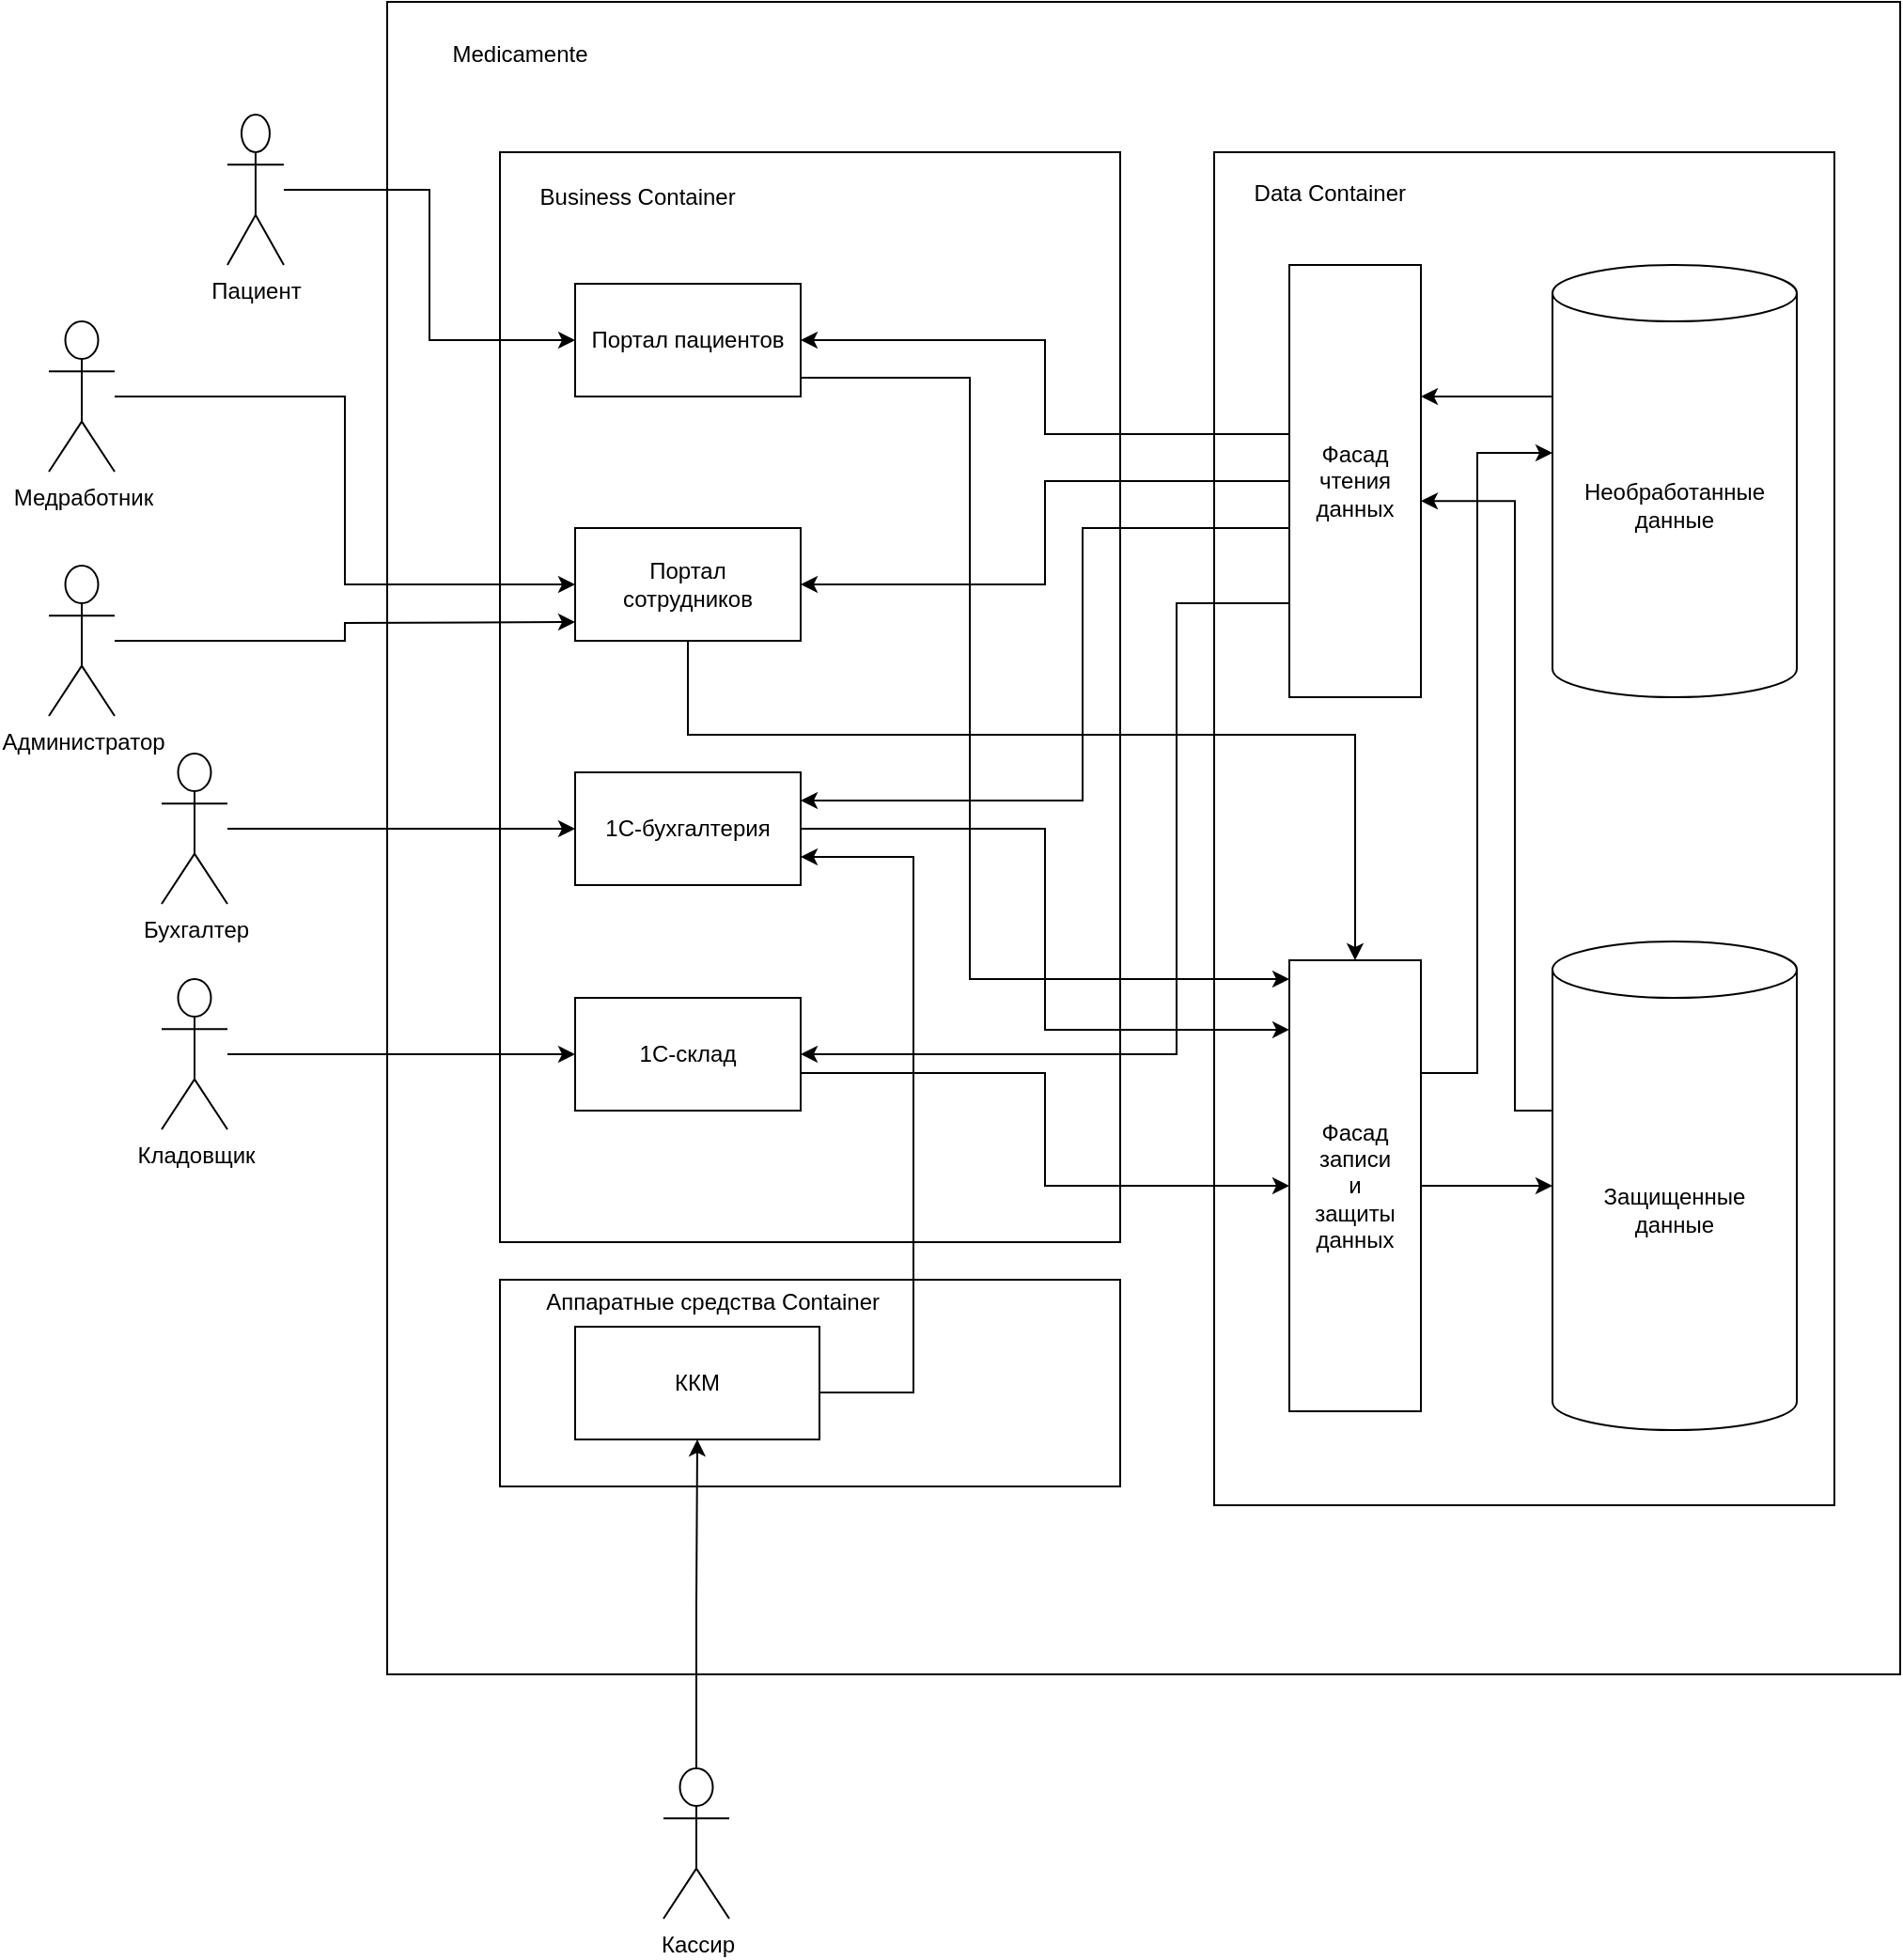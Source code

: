 <mxfile version="26.2.2">
  <diagram name="Page-1" id="CGTZmDQm4pQXepsmwuyZ">
    <mxGraphModel dx="1958" dy="1924" grid="1" gridSize="10" guides="1" tooltips="1" connect="1" arrows="1" fold="1" page="1" pageScale="1" pageWidth="850" pageHeight="1100" math="0" shadow="0">
      <root>
        <mxCell id="0" />
        <mxCell id="1" parent="0" />
        <mxCell id="5Xi3ZQD51UDlwHQSL6_M-1" value="Medicamente&amp;nbsp; &amp;nbsp; &amp;nbsp; &amp;nbsp; &amp;nbsp; &amp;nbsp; &amp;nbsp; &amp;nbsp; &amp;nbsp; &amp;nbsp; &amp;nbsp; &amp;nbsp; &amp;nbsp; &amp;nbsp; &amp;nbsp; &amp;nbsp; &amp;nbsp; &amp;nbsp; &amp;nbsp; &amp;nbsp; &amp;nbsp; &amp;nbsp; &amp;nbsp; &amp;nbsp; &amp;nbsp; &amp;nbsp; &amp;nbsp; &amp;nbsp; &amp;nbsp; &amp;nbsp; &amp;nbsp; &amp;nbsp; &amp;nbsp; &amp;nbsp; &amp;nbsp; &amp;nbsp; &amp;nbsp; &amp;nbsp; &amp;nbsp; &amp;nbsp; &amp;nbsp; &amp;nbsp; &amp;nbsp; &amp;nbsp; &amp;nbsp; &amp;nbsp; &amp;nbsp; &amp;nbsp; &amp;nbsp; &amp;nbsp; &amp;nbsp; &amp;nbsp; &amp;nbsp; &amp;nbsp; &amp;nbsp; &amp;nbsp; &amp;nbsp; &amp;nbsp; &amp;nbsp; &amp;nbsp; &amp;nbsp; &amp;nbsp; &amp;nbsp; &amp;nbsp; &amp;nbsp; &amp;nbsp; &amp;nbsp; &amp;nbsp; &amp;nbsp; &amp;nbsp; &amp;nbsp; &amp;nbsp; &amp;nbsp; &amp;nbsp; &amp;nbsp; &amp;nbsp; &amp;nbsp; &amp;nbsp; &amp;nbsp; &amp;nbsp; &amp;nbsp; &amp;nbsp; &amp;nbsp; &amp;nbsp; &amp;nbsp; &amp;nbsp; &amp;nbsp; &amp;nbsp; &amp;nbsp; &amp;nbsp; &amp;nbsp; &amp;nbsp; &amp;nbsp; &amp;nbsp; &amp;nbsp; &amp;nbsp; &amp;nbsp; &amp;nbsp; &amp;nbsp; &amp;nbsp;&lt;div&gt;&lt;br&gt;&lt;/div&gt;&lt;div&gt;&lt;br&gt;&lt;/div&gt;&lt;div&gt;&lt;br&gt;&lt;/div&gt;&lt;div&gt;&lt;br&gt;&lt;/div&gt;&lt;div&gt;&lt;br&gt;&lt;/div&gt;&lt;div&gt;&lt;br&gt;&lt;/div&gt;&lt;div&gt;&lt;br&gt;&lt;/div&gt;&lt;div&gt;&lt;br&gt;&lt;/div&gt;&lt;div&gt;&lt;br&gt;&lt;/div&gt;&lt;div&gt;&lt;br&gt;&lt;/div&gt;&lt;div&gt;&lt;br&gt;&lt;/div&gt;&lt;div&gt;&lt;br&gt;&lt;/div&gt;&lt;div&gt;&lt;br&gt;&lt;/div&gt;&lt;div&gt;&lt;br&gt;&lt;/div&gt;&lt;div&gt;&lt;br&gt;&lt;/div&gt;&lt;div&gt;&lt;br&gt;&lt;/div&gt;&lt;div&gt;&lt;br&gt;&lt;/div&gt;&lt;div&gt;&lt;br&gt;&lt;/div&gt;&lt;div&gt;&lt;br&gt;&lt;/div&gt;&lt;div&gt;&lt;br&gt;&lt;/div&gt;&lt;div&gt;&lt;br&gt;&lt;/div&gt;&lt;div&gt;&lt;br&gt;&lt;/div&gt;&lt;div&gt;&lt;br&gt;&lt;/div&gt;&lt;div&gt;&lt;br&gt;&lt;/div&gt;&lt;div&gt;&lt;br&gt;&lt;/div&gt;&lt;div&gt;&lt;br&gt;&lt;/div&gt;&lt;div&gt;&lt;br&gt;&lt;/div&gt;&lt;div&gt;&lt;br&gt;&lt;/div&gt;&lt;div&gt;&lt;br&gt;&lt;/div&gt;&lt;div&gt;&lt;br&gt;&lt;/div&gt;&lt;div&gt;&lt;br&gt;&lt;/div&gt;&lt;div&gt;&lt;br&gt;&lt;/div&gt;&lt;div&gt;&lt;br&gt;&lt;/div&gt;&lt;div&gt;&lt;br&gt;&lt;/div&gt;&lt;div&gt;&lt;br&gt;&lt;/div&gt;&lt;div&gt;&lt;br&gt;&lt;/div&gt;&lt;div&gt;&lt;br&gt;&lt;/div&gt;&lt;div&gt;&lt;br&gt;&lt;/div&gt;&lt;div&gt;&lt;br&gt;&lt;/div&gt;&lt;div&gt;&lt;br&gt;&lt;/div&gt;&lt;div&gt;&lt;br&gt;&lt;/div&gt;&lt;div&gt;&lt;br&gt;&lt;/div&gt;&lt;div&gt;&lt;br&gt;&lt;/div&gt;&lt;div&gt;&lt;br&gt;&lt;/div&gt;&lt;div&gt;&lt;br&gt;&lt;/div&gt;&lt;div&gt;&lt;br&gt;&lt;/div&gt;&lt;div&gt;&lt;br&gt;&lt;/div&gt;&lt;div&gt;&lt;br&gt;&lt;/div&gt;&lt;div&gt;&lt;br&gt;&lt;/div&gt;&lt;div&gt;&lt;br&gt;&lt;/div&gt;&lt;div&gt;&lt;br&gt;&lt;/div&gt;&lt;div&gt;&lt;br&gt;&lt;/div&gt;&lt;div&gt;&lt;br&gt;&lt;/div&gt;&lt;div&gt;&lt;br&gt;&lt;/div&gt;&lt;div&gt;&lt;br&gt;&lt;/div&gt;&lt;div&gt;&lt;br&gt;&lt;/div&gt;&lt;div&gt;&lt;br&gt;&lt;/div&gt;&lt;div&gt;&lt;br&gt;&lt;/div&gt;" style="rounded=0;whiteSpace=wrap;html=1;" vertex="1" parent="1">
          <mxGeometry x="10" y="-270" width="805" height="890" as="geometry" />
        </mxCell>
        <mxCell id="5Xi3ZQD51UDlwHQSL6_M-2" value="Data Container&amp;nbsp; &amp;nbsp; &amp;nbsp; &amp;nbsp; &amp;nbsp; &amp;nbsp; &amp;nbsp; &amp;nbsp; &amp;nbsp; &amp;nbsp; &amp;nbsp; &amp;nbsp; &amp;nbsp; &amp;nbsp; &amp;nbsp; &amp;nbsp; &amp;nbsp; &amp;nbsp; &amp;nbsp; &amp;nbsp; &amp;nbsp; &amp;nbsp; &amp;nbsp; &amp;nbsp; &amp;nbsp; &amp;nbsp; &amp;nbsp; &amp;nbsp; &amp;nbsp; &amp;nbsp; &amp;nbsp;&amp;nbsp;&lt;div&gt;&lt;br&gt;&lt;/div&gt;&lt;div&gt;&lt;br&gt;&lt;/div&gt;&lt;div&gt;&lt;br&gt;&lt;/div&gt;&lt;div&gt;&lt;br&gt;&lt;/div&gt;&lt;div&gt;&lt;br&gt;&lt;/div&gt;&lt;div&gt;&lt;br&gt;&lt;/div&gt;&lt;div&gt;&lt;br&gt;&lt;/div&gt;&lt;div&gt;&lt;br&gt;&lt;/div&gt;&lt;div&gt;&lt;br&gt;&lt;/div&gt;&lt;div&gt;&lt;br&gt;&lt;/div&gt;&lt;div&gt;&lt;br&gt;&lt;/div&gt;&lt;div&gt;&lt;br&gt;&lt;/div&gt;&lt;div&gt;&lt;br&gt;&lt;/div&gt;&lt;div&gt;&lt;br&gt;&lt;/div&gt;&lt;div&gt;&lt;br&gt;&lt;/div&gt;&lt;div&gt;&amp;nbsp; &amp;nbsp; &amp;nbsp; &amp;nbsp; &amp;nbsp; &amp;nbsp; &amp;nbsp; &amp;nbsp; &amp;nbsp; &amp;nbsp; &amp;nbsp; &amp;nbsp; &amp;nbsp; &amp;nbsp; &amp;nbsp; &amp;nbsp; &amp;nbsp; &amp;nbsp; &amp;nbsp; &amp;nbsp; &amp;nbsp; &amp;nbsp; &amp;nbsp; &amp;nbsp; &amp;nbsp; &amp;nbsp; &amp;nbsp; &amp;nbsp; &amp;nbsp; &amp;nbsp; &amp;nbsp; &amp;nbsp; &amp;nbsp;&amp;nbsp;&lt;div&gt;&lt;br&gt;&lt;/div&gt;&lt;div&gt;&lt;br&gt;&lt;/div&gt;&lt;div&gt;&lt;br&gt;&lt;/div&gt;&lt;div&gt;&lt;br&gt;&lt;/div&gt;&lt;div&gt;&lt;br&gt;&lt;/div&gt;&lt;div&gt;&lt;br&gt;&lt;/div&gt;&lt;div&gt;&lt;br&gt;&lt;/div&gt;&lt;div&gt;&lt;br&gt;&lt;/div&gt;&lt;div&gt;&lt;br&gt;&lt;/div&gt;&lt;div&gt;&lt;br&gt;&lt;/div&gt;&lt;div&gt;&lt;br&gt;&lt;/div&gt;&lt;div&gt;&lt;br&gt;&lt;/div&gt;&lt;div&gt;&lt;br&gt;&lt;/div&gt;&lt;div&gt;&lt;br&gt;&lt;/div&gt;&lt;div&gt;&lt;br&gt;&lt;/div&gt;&lt;div&gt;&lt;br&gt;&lt;/div&gt;&lt;div&gt;&lt;br&gt;&lt;/div&gt;&lt;div&gt;&lt;br&gt;&lt;/div&gt;&lt;div&gt;&lt;br&gt;&lt;/div&gt;&lt;div&gt;&lt;br&gt;&lt;/div&gt;&lt;div&gt;&lt;br&gt;&lt;/div&gt;&lt;div&gt;&lt;br&gt;&lt;/div&gt;&lt;div&gt;&lt;br&gt;&lt;/div&gt;&lt;div&gt;&lt;br&gt;&lt;/div&gt;&lt;div&gt;&lt;br&gt;&lt;/div&gt;&lt;div&gt;&lt;br&gt;&lt;/div&gt;&lt;div&gt;&lt;br&gt;&lt;/div&gt;&lt;div&gt;&lt;br&gt;&lt;/div&gt;&lt;div&gt;&lt;br&gt;&lt;/div&gt;&lt;div&gt;&lt;br&gt;&lt;/div&gt;&lt;div&gt;&lt;br&gt;&lt;/div&gt;&lt;/div&gt;" style="rounded=0;whiteSpace=wrap;html=1;" vertex="1" parent="1">
          <mxGeometry x="450" y="-190" width="330" height="720" as="geometry" />
        </mxCell>
        <mxCell id="5Xi3ZQD51UDlwHQSL6_M-4" value="Business Container&amp;nbsp; &amp;nbsp; &amp;nbsp; &amp;nbsp; &amp;nbsp; &amp;nbsp; &amp;nbsp; &amp;nbsp; &amp;nbsp; &amp;nbsp; &amp;nbsp; &amp;nbsp; &amp;nbsp; &amp;nbsp; &amp;nbsp; &amp;nbsp; &amp;nbsp; &amp;nbsp; &amp;nbsp; &amp;nbsp; &amp;nbsp; &amp;nbsp; &amp;nbsp; &amp;nbsp; &amp;nbsp; &amp;nbsp; &amp;nbsp; &amp;nbsp;&lt;div&gt;&lt;br&gt;&lt;/div&gt;&lt;div&gt;&lt;br&gt;&lt;/div&gt;&lt;div&gt;&lt;br&gt;&lt;/div&gt;&lt;div&gt;&lt;br&gt;&lt;/div&gt;&lt;div&gt;&lt;br&gt;&lt;/div&gt;&lt;div&gt;&lt;br&gt;&lt;/div&gt;&lt;div&gt;&lt;br&gt;&lt;/div&gt;&lt;div&gt;&lt;br&gt;&lt;/div&gt;&lt;div&gt;&lt;br&gt;&lt;/div&gt;&lt;div&gt;&lt;div&gt;&lt;br&gt;&lt;/div&gt;&lt;div&gt;&lt;br&gt;&lt;/div&gt;&lt;div&gt;&lt;br&gt;&lt;/div&gt;&lt;div&gt;&lt;br&gt;&lt;/div&gt;&lt;div&gt;&lt;br&gt;&lt;/div&gt;&lt;div&gt;&lt;br&gt;&lt;/div&gt;&lt;div&gt;&lt;br&gt;&lt;/div&gt;&lt;div&gt;&lt;br&gt;&lt;/div&gt;&lt;div&gt;&lt;br&gt;&lt;/div&gt;&lt;div&gt;&lt;br&gt;&lt;/div&gt;&lt;div&gt;&lt;br&gt;&lt;/div&gt;&lt;div&gt;&lt;br&gt;&lt;/div&gt;&lt;div&gt;&lt;br&gt;&lt;/div&gt;&lt;div&gt;&lt;br&gt;&lt;/div&gt;&lt;div&gt;&lt;br&gt;&lt;/div&gt;&lt;div&gt;&lt;br&gt;&lt;/div&gt;&lt;div&gt;&lt;br&gt;&lt;/div&gt;&lt;div&gt;&lt;br&gt;&lt;/div&gt;&lt;div&gt;&lt;br&gt;&lt;/div&gt;&lt;div&gt;&lt;br&gt;&lt;/div&gt;&lt;div&gt;&lt;br&gt;&lt;/div&gt;&lt;div&gt;&lt;br&gt;&lt;/div&gt;&lt;div&gt;&lt;br&gt;&lt;/div&gt;&lt;div&gt;&lt;br&gt;&lt;/div&gt;&lt;div&gt;&lt;br&gt;&lt;/div&gt;&lt;div&gt;&lt;br&gt;&lt;/div&gt;&lt;div&gt;&lt;br&gt;&lt;/div&gt;&lt;div&gt;&lt;br&gt;&lt;/div&gt;&lt;/div&gt;" style="rounded=0;whiteSpace=wrap;html=1;" vertex="1" parent="1">
          <mxGeometry x="70" y="-190" width="330" height="580" as="geometry" />
        </mxCell>
        <mxCell id="5Xi3ZQD51UDlwHQSL6_M-11" style="edgeStyle=orthogonalEdgeStyle;rounded=0;orthogonalLoop=1;jettySize=auto;html=1;" edge="1" parent="1" source="5Xi3ZQD51UDlwHQSL6_M-5" target="5Xi3ZQD51UDlwHQSL6_M-7">
          <mxGeometry relative="1" as="geometry">
            <Array as="points">
              <mxPoint x="590" y="-60" />
              <mxPoint x="590" y="-60" />
            </Array>
          </mxGeometry>
        </mxCell>
        <mxCell id="5Xi3ZQD51UDlwHQSL6_M-5" value="Необработанные&lt;div&gt;данные&lt;/div&gt;" style="shape=cylinder3;whiteSpace=wrap;html=1;boundedLbl=1;backgroundOutline=1;size=15;" vertex="1" parent="1">
          <mxGeometry x="630" y="-130" width="130" height="230" as="geometry" />
        </mxCell>
        <mxCell id="5Xi3ZQD51UDlwHQSL6_M-6" value="Защищенные&lt;div&gt;данные&lt;/div&gt;" style="shape=cylinder3;whiteSpace=wrap;html=1;boundedLbl=1;backgroundOutline=1;size=15;" vertex="1" parent="1">
          <mxGeometry x="630" y="230" width="130" height="260" as="geometry" />
        </mxCell>
        <mxCell id="5Xi3ZQD51UDlwHQSL6_M-51" style="edgeStyle=orthogonalEdgeStyle;rounded=0;orthogonalLoop=1;jettySize=auto;html=1;" edge="1" parent="1" source="5Xi3ZQD51UDlwHQSL6_M-7" target="5Xi3ZQD51UDlwHQSL6_M-14">
          <mxGeometry relative="1" as="geometry" />
        </mxCell>
        <mxCell id="5Xi3ZQD51UDlwHQSL6_M-52" style="edgeStyle=orthogonalEdgeStyle;rounded=0;orthogonalLoop=1;jettySize=auto;html=1;entryX=1;entryY=0.5;entryDx=0;entryDy=0;" edge="1" parent="1" source="5Xi3ZQD51UDlwHQSL6_M-7" target="5Xi3ZQD51UDlwHQSL6_M-13">
          <mxGeometry relative="1" as="geometry">
            <Array as="points">
              <mxPoint x="360" y="-40" />
              <mxPoint x="360" y="-90" />
            </Array>
          </mxGeometry>
        </mxCell>
        <mxCell id="5Xi3ZQD51UDlwHQSL6_M-53" style="edgeStyle=orthogonalEdgeStyle;rounded=0;orthogonalLoop=1;jettySize=auto;html=1;entryX=1;entryY=0.25;entryDx=0;entryDy=0;" edge="1" parent="1" source="5Xi3ZQD51UDlwHQSL6_M-7" target="5Xi3ZQD51UDlwHQSL6_M-15">
          <mxGeometry relative="1" as="geometry">
            <Array as="points">
              <mxPoint x="380" y="10" />
              <mxPoint x="380" y="155" />
            </Array>
          </mxGeometry>
        </mxCell>
        <mxCell id="5Xi3ZQD51UDlwHQSL6_M-54" style="edgeStyle=orthogonalEdgeStyle;rounded=0;orthogonalLoop=1;jettySize=auto;html=1;entryX=1;entryY=0.5;entryDx=0;entryDy=0;" edge="1" parent="1" source="5Xi3ZQD51UDlwHQSL6_M-7" target="5Xi3ZQD51UDlwHQSL6_M-16">
          <mxGeometry relative="1" as="geometry">
            <Array as="points">
              <mxPoint x="430" y="50" />
              <mxPoint x="430" y="290" />
            </Array>
          </mxGeometry>
        </mxCell>
        <mxCell id="5Xi3ZQD51UDlwHQSL6_M-7" value="Фасад&lt;div&gt;чтения&lt;/div&gt;&lt;div&gt;данных&lt;/div&gt;" style="rounded=0;whiteSpace=wrap;html=1;" vertex="1" parent="1">
          <mxGeometry x="490" y="-130" width="70" height="230" as="geometry" />
        </mxCell>
        <mxCell id="5Xi3ZQD51UDlwHQSL6_M-9" style="edgeStyle=orthogonalEdgeStyle;rounded=0;orthogonalLoop=1;jettySize=auto;html=1;" edge="1" parent="1" source="5Xi3ZQD51UDlwHQSL6_M-8" target="5Xi3ZQD51UDlwHQSL6_M-5">
          <mxGeometry relative="1" as="geometry">
            <Array as="points">
              <mxPoint x="590" y="300" />
              <mxPoint x="590" y="-30" />
            </Array>
          </mxGeometry>
        </mxCell>
        <mxCell id="5Xi3ZQD51UDlwHQSL6_M-10" style="edgeStyle=orthogonalEdgeStyle;rounded=0;orthogonalLoop=1;jettySize=auto;html=1;" edge="1" parent="1" source="5Xi3ZQD51UDlwHQSL6_M-8" target="5Xi3ZQD51UDlwHQSL6_M-6">
          <mxGeometry relative="1" as="geometry" />
        </mxCell>
        <mxCell id="5Xi3ZQD51UDlwHQSL6_M-8" value="Фасад&lt;div&gt;записи&lt;/div&gt;&lt;div&gt;и&lt;/div&gt;&lt;div&gt;защиты&lt;/div&gt;&lt;div&gt;данных&lt;/div&gt;" style="rounded=0;whiteSpace=wrap;html=1;" vertex="1" parent="1">
          <mxGeometry x="490" y="240" width="70" height="240" as="geometry" />
        </mxCell>
        <mxCell id="5Xi3ZQD51UDlwHQSL6_M-12" style="edgeStyle=orthogonalEdgeStyle;rounded=0;orthogonalLoop=1;jettySize=auto;html=1;entryX=1;entryY=0.546;entryDx=0;entryDy=0;entryPerimeter=0;" edge="1" parent="1" source="5Xi3ZQD51UDlwHQSL6_M-6" target="5Xi3ZQD51UDlwHQSL6_M-7">
          <mxGeometry relative="1" as="geometry">
            <Array as="points">
              <mxPoint x="610" y="320" />
              <mxPoint x="610" y="-4" />
            </Array>
          </mxGeometry>
        </mxCell>
        <mxCell id="5Xi3ZQD51UDlwHQSL6_M-13" value="Портал пациентов" style="rounded=0;whiteSpace=wrap;html=1;" vertex="1" parent="1">
          <mxGeometry x="110" y="-120" width="120" height="60" as="geometry" />
        </mxCell>
        <mxCell id="5Xi3ZQD51UDlwHQSL6_M-58" style="edgeStyle=orthogonalEdgeStyle;rounded=0;orthogonalLoop=1;jettySize=auto;html=1;" edge="1" parent="1" source="5Xi3ZQD51UDlwHQSL6_M-14" target="5Xi3ZQD51UDlwHQSL6_M-8">
          <mxGeometry relative="1" as="geometry">
            <Array as="points">
              <mxPoint x="170" y="120" />
              <mxPoint x="525" y="120" />
            </Array>
          </mxGeometry>
        </mxCell>
        <mxCell id="5Xi3ZQD51UDlwHQSL6_M-14" value="Портал&lt;div&gt;сотрудников&lt;/div&gt;" style="rounded=0;whiteSpace=wrap;html=1;" vertex="1" parent="1">
          <mxGeometry x="110" y="10" width="120" height="60" as="geometry" />
        </mxCell>
        <mxCell id="5Xi3ZQD51UDlwHQSL6_M-15" value="1С-бухгалтерия" style="rounded=0;whiteSpace=wrap;html=1;" vertex="1" parent="1">
          <mxGeometry x="110" y="140" width="120" height="60" as="geometry" />
        </mxCell>
        <mxCell id="5Xi3ZQD51UDlwHQSL6_M-55" style="edgeStyle=orthogonalEdgeStyle;rounded=0;orthogonalLoop=1;jettySize=auto;html=1;" edge="1" parent="1" source="5Xi3ZQD51UDlwHQSL6_M-16" target="5Xi3ZQD51UDlwHQSL6_M-8">
          <mxGeometry relative="1" as="geometry">
            <Array as="points">
              <mxPoint x="360" y="300" />
              <mxPoint x="360" y="360" />
            </Array>
          </mxGeometry>
        </mxCell>
        <mxCell id="5Xi3ZQD51UDlwHQSL6_M-16" value="1С-склад" style="rounded=0;whiteSpace=wrap;html=1;" vertex="1" parent="1">
          <mxGeometry x="110" y="260" width="120" height="60" as="geometry" />
        </mxCell>
        <mxCell id="5Xi3ZQD51UDlwHQSL6_M-18" value="Кассир" style="shape=umlActor;verticalLabelPosition=bottom;verticalAlign=top;html=1;outlineConnect=0;" vertex="1" parent="1">
          <mxGeometry x="157" y="670" width="35" height="80" as="geometry" />
        </mxCell>
        <mxCell id="5Xi3ZQD51UDlwHQSL6_M-20" value="&lt;div&gt;Аппаратные средства Container&amp;nbsp; &amp;nbsp; &amp;nbsp; &amp;nbsp; &amp;nbsp; &amp;nbsp; &amp;nbsp; &amp;nbsp; &amp;nbsp; &amp;nbsp; &amp;nbsp; &amp;nbsp; &amp;nbsp; &amp;nbsp; &amp;nbsp; &amp;nbsp;&lt;/div&gt;&lt;div&gt;&lt;br&gt;&lt;/div&gt;&lt;div&gt;&lt;br&gt;&lt;/div&gt;&lt;div&gt;&lt;br&gt;&lt;/div&gt;&lt;div&gt;&lt;br&gt;&lt;/div&gt;&lt;div&gt;&lt;br&gt;&lt;/div&gt;&lt;div&gt;&lt;br&gt;&lt;/div&gt;" style="rounded=0;whiteSpace=wrap;html=1;" vertex="1" parent="1">
          <mxGeometry x="70" y="410" width="330" height="110" as="geometry" />
        </mxCell>
        <mxCell id="5Xi3ZQD51UDlwHQSL6_M-17" value="ККМ" style="rounded=0;whiteSpace=wrap;html=1;" vertex="1" parent="1">
          <mxGeometry x="110" y="435" width="130" height="60" as="geometry" />
        </mxCell>
        <mxCell id="5Xi3ZQD51UDlwHQSL6_M-21" style="edgeStyle=orthogonalEdgeStyle;rounded=0;orthogonalLoop=1;jettySize=auto;html=1;entryX=0.5;entryY=1;entryDx=0;entryDy=0;" edge="1" parent="1" source="5Xi3ZQD51UDlwHQSL6_M-18" target="5Xi3ZQD51UDlwHQSL6_M-17">
          <mxGeometry relative="1" as="geometry" />
        </mxCell>
        <mxCell id="5Xi3ZQD51UDlwHQSL6_M-22" value="" style="endArrow=classic;html=1;rounded=0;exitX=0.515;exitY=0.545;exitDx=0;exitDy=0;exitPerimeter=0;entryX=1;entryY=0.75;entryDx=0;entryDy=0;" edge="1" parent="1" source="5Xi3ZQD51UDlwHQSL6_M-20" target="5Xi3ZQD51UDlwHQSL6_M-15">
          <mxGeometry width="50" height="50" relative="1" as="geometry">
            <mxPoint x="210" y="200" as="sourcePoint" />
            <mxPoint x="260" y="150" as="targetPoint" />
            <Array as="points">
              <mxPoint x="290" y="470" />
              <mxPoint x="290" y="185" />
            </Array>
          </mxGeometry>
        </mxCell>
        <mxCell id="5Xi3ZQD51UDlwHQSL6_M-30" style="edgeStyle=orthogonalEdgeStyle;rounded=0;orthogonalLoop=1;jettySize=auto;html=1;" edge="1" parent="1" source="5Xi3ZQD51UDlwHQSL6_M-26" target="5Xi3ZQD51UDlwHQSL6_M-15">
          <mxGeometry relative="1" as="geometry" />
        </mxCell>
        <mxCell id="5Xi3ZQD51UDlwHQSL6_M-26" value="Бухгалтер" style="shape=umlActor;verticalLabelPosition=bottom;verticalAlign=top;html=1;outlineConnect=0;" vertex="1" parent="1">
          <mxGeometry x="-110" y="130" width="35" height="80" as="geometry" />
        </mxCell>
        <mxCell id="5Xi3ZQD51UDlwHQSL6_M-31" value="Пациент" style="shape=umlActor;verticalLabelPosition=bottom;verticalAlign=top;html=1;outlineConnect=0;" vertex="1" parent="1">
          <mxGeometry x="-75" y="-210" width="30" height="80" as="geometry" />
        </mxCell>
        <mxCell id="5Xi3ZQD51UDlwHQSL6_M-40" style="edgeStyle=orthogonalEdgeStyle;rounded=0;orthogonalLoop=1;jettySize=auto;html=1;entryX=0;entryY=0.5;entryDx=0;entryDy=0;" edge="1" parent="1" source="5Xi3ZQD51UDlwHQSL6_M-33" target="5Xi3ZQD51UDlwHQSL6_M-14">
          <mxGeometry relative="1" as="geometry" />
        </mxCell>
        <mxCell id="5Xi3ZQD51UDlwHQSL6_M-33" value="Медработник" style="shape=umlActor;verticalLabelPosition=bottom;verticalAlign=top;html=1;outlineConnect=0;" vertex="1" parent="1">
          <mxGeometry x="-170" y="-100" width="35" height="80" as="geometry" />
        </mxCell>
        <mxCell id="5Xi3ZQD51UDlwHQSL6_M-37" value="Администратор" style="shape=umlActor;verticalLabelPosition=bottom;verticalAlign=top;html=1;outlineConnect=0;" vertex="1" parent="1">
          <mxGeometry x="-170" y="30" width="35" height="80" as="geometry" />
        </mxCell>
        <mxCell id="5Xi3ZQD51UDlwHQSL6_M-38" style="edgeStyle=orthogonalEdgeStyle;rounded=0;orthogonalLoop=1;jettySize=auto;html=1;" edge="1" parent="1" source="5Xi3ZQD51UDlwHQSL6_M-37">
          <mxGeometry relative="1" as="geometry">
            <mxPoint x="110" y="60" as="targetPoint" />
          </mxGeometry>
        </mxCell>
        <mxCell id="5Xi3ZQD51UDlwHQSL6_M-44" style="edgeStyle=orthogonalEdgeStyle;rounded=0;orthogonalLoop=1;jettySize=auto;html=1;entryX=0;entryY=0.5;entryDx=0;entryDy=0;" edge="1" parent="1" source="5Xi3ZQD51UDlwHQSL6_M-31" target="5Xi3ZQD51UDlwHQSL6_M-13">
          <mxGeometry relative="1" as="geometry" />
        </mxCell>
        <mxCell id="5Xi3ZQD51UDlwHQSL6_M-49" style="edgeStyle=orthogonalEdgeStyle;rounded=0;orthogonalLoop=1;jettySize=auto;html=1;entryX=0;entryY=0.5;entryDx=0;entryDy=0;" edge="1" parent="1" source="5Xi3ZQD51UDlwHQSL6_M-45" target="5Xi3ZQD51UDlwHQSL6_M-16">
          <mxGeometry relative="1" as="geometry" />
        </mxCell>
        <mxCell id="5Xi3ZQD51UDlwHQSL6_M-45" value="Кладовщик" style="shape=umlActor;verticalLabelPosition=bottom;verticalAlign=top;html=1;outlineConnect=0;" vertex="1" parent="1">
          <mxGeometry x="-110" y="250" width="35" height="80" as="geometry" />
        </mxCell>
        <mxCell id="5Xi3ZQD51UDlwHQSL6_M-57" style="edgeStyle=orthogonalEdgeStyle;rounded=0;orthogonalLoop=1;jettySize=auto;html=1;entryX=0;entryY=0.154;entryDx=0;entryDy=0;entryPerimeter=0;" edge="1" parent="1" source="5Xi3ZQD51UDlwHQSL6_M-15" target="5Xi3ZQD51UDlwHQSL6_M-8">
          <mxGeometry relative="1" as="geometry" />
        </mxCell>
        <mxCell id="5Xi3ZQD51UDlwHQSL6_M-59" style="edgeStyle=orthogonalEdgeStyle;rounded=0;orthogonalLoop=1;jettySize=auto;html=1;" edge="1" parent="1" source="5Xi3ZQD51UDlwHQSL6_M-13">
          <mxGeometry relative="1" as="geometry">
            <mxPoint x="490" y="250" as="targetPoint" />
            <Array as="points">
              <mxPoint x="320" y="-70" />
              <mxPoint x="320" y="250" />
              <mxPoint x="490" y="250" />
            </Array>
          </mxGeometry>
        </mxCell>
      </root>
    </mxGraphModel>
  </diagram>
</mxfile>
